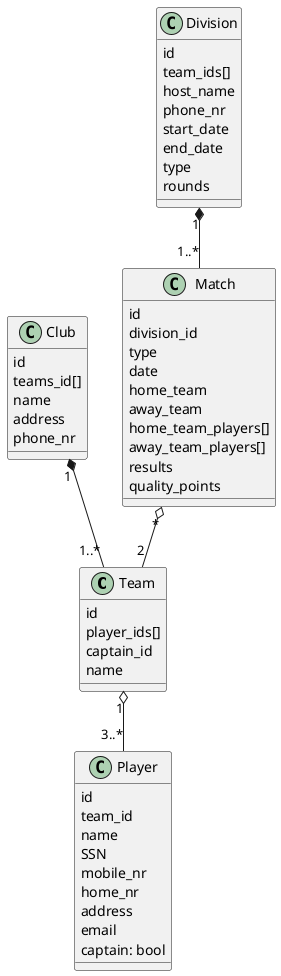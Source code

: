 @startuml lol


Team "1" o-- "3..*" Player
Club "1" *-- "1..*" Team 
Match "*" o-- "2" Team 
Division "1" *-- "1..*" Match  


class Player {
    id
    team_id
    name
    SSN
    mobile_nr
    home_nr
    address
    email
    captain: bool
}
class Club {
    id
    teams_id[]
    name
    address
    phone_nr
}
class Team {
    id
    player_ids[]
    captain_id
    name
}
class Division {
    id
    team_ids[]
    host_name
    phone_nr
    start_date
    end_date
    type
    rounds
}
class Match {
    id
    division_id
    type
    date
    home_team
    away_team
    home_team_players[]
    away_team_players[]
    results
    quality_points
}

@enduml